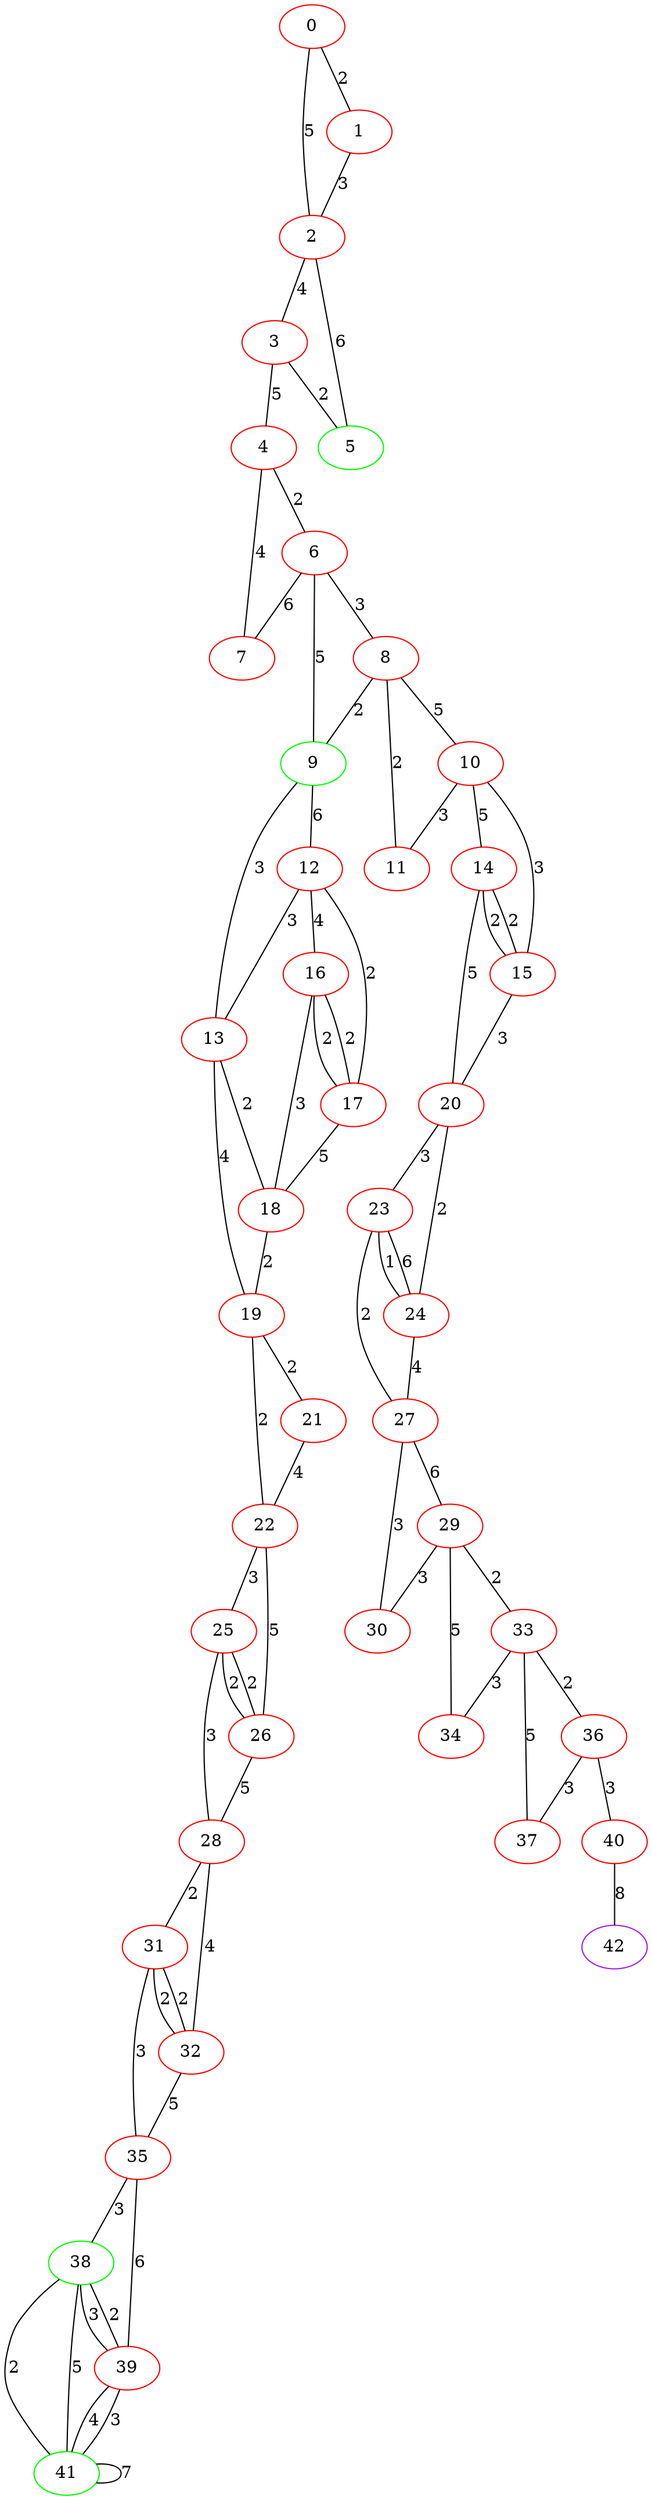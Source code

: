 graph "" {
0 [color=red, weight=1];
1 [color=red, weight=1];
2 [color=red, weight=1];
3 [color=red, weight=1];
4 [color=red, weight=1];
5 [color=green, weight=2];
6 [color=red, weight=1];
7 [color=red, weight=1];
8 [color=red, weight=1];
9 [color=green, weight=2];
10 [color=red, weight=1];
11 [color=red, weight=1];
12 [color=red, weight=1];
13 [color=red, weight=1];
14 [color=red, weight=1];
15 [color=red, weight=1];
16 [color=red, weight=1];
17 [color=red, weight=1];
18 [color=red, weight=1];
19 [color=red, weight=1];
20 [color=red, weight=1];
21 [color=red, weight=1];
22 [color=red, weight=1];
23 [color=red, weight=1];
24 [color=red, weight=1];
25 [color=red, weight=1];
26 [color=red, weight=1];
27 [color=red, weight=1];
28 [color=red, weight=1];
29 [color=red, weight=1];
30 [color=red, weight=1];
31 [color=red, weight=1];
32 [color=red, weight=1];
33 [color=red, weight=1];
34 [color=red, weight=1];
35 [color=red, weight=1];
36 [color=red, weight=1];
37 [color=red, weight=1];
38 [color=green, weight=2];
39 [color=red, weight=1];
40 [color=red, weight=1];
41 [color=green, weight=2];
42 [color=purple, weight=4];
0 -- 1  [key=0, label=2];
0 -- 2  [key=0, label=5];
1 -- 2  [key=0, label=3];
2 -- 3  [key=0, label=4];
2 -- 5  [key=0, label=6];
3 -- 4  [key=0, label=5];
3 -- 5  [key=0, label=2];
4 -- 6  [key=0, label=2];
4 -- 7  [key=0, label=4];
6 -- 8  [key=0, label=3];
6 -- 9  [key=0, label=5];
6 -- 7  [key=0, label=6];
8 -- 9  [key=0, label=2];
8 -- 10  [key=0, label=5];
8 -- 11  [key=0, label=2];
9 -- 12  [key=0, label=6];
9 -- 13  [key=0, label=3];
10 -- 11  [key=0, label=3];
10 -- 14  [key=0, label=5];
10 -- 15  [key=0, label=3];
12 -- 16  [key=0, label=4];
12 -- 13  [key=0, label=3];
12 -- 17  [key=0, label=2];
13 -- 18  [key=0, label=2];
13 -- 19  [key=0, label=4];
14 -- 20  [key=0, label=5];
14 -- 15  [key=0, label=2];
14 -- 15  [key=1, label=2];
15 -- 20  [key=0, label=3];
16 -- 17  [key=0, label=2];
16 -- 17  [key=1, label=2];
16 -- 18  [key=0, label=3];
17 -- 18  [key=0, label=5];
18 -- 19  [key=0, label=2];
19 -- 21  [key=0, label=2];
19 -- 22  [key=0, label=2];
20 -- 24  [key=0, label=2];
20 -- 23  [key=0, label=3];
21 -- 22  [key=0, label=4];
22 -- 25  [key=0, label=3];
22 -- 26  [key=0, label=5];
23 -- 24  [key=0, label=1];
23 -- 24  [key=1, label=6];
23 -- 27  [key=0, label=2];
24 -- 27  [key=0, label=4];
25 -- 26  [key=0, label=2];
25 -- 26  [key=1, label=2];
25 -- 28  [key=0, label=3];
26 -- 28  [key=0, label=5];
27 -- 29  [key=0, label=6];
27 -- 30  [key=0, label=3];
28 -- 32  [key=0, label=4];
28 -- 31  [key=0, label=2];
29 -- 33  [key=0, label=2];
29 -- 34  [key=0, label=5];
29 -- 30  [key=0, label=3];
31 -- 32  [key=0, label=2];
31 -- 32  [key=1, label=2];
31 -- 35  [key=0, label=3];
32 -- 35  [key=0, label=5];
33 -- 34  [key=0, label=3];
33 -- 36  [key=0, label=2];
33 -- 37  [key=0, label=5];
35 -- 38  [key=0, label=3];
35 -- 39  [key=0, label=6];
36 -- 40  [key=0, label=3];
36 -- 37  [key=0, label=3];
38 -- 41  [key=0, label=2];
38 -- 41  [key=1, label=5];
38 -- 39  [key=0, label=3];
38 -- 39  [key=1, label=2];
39 -- 41  [key=0, label=4];
39 -- 41  [key=1, label=3];
40 -- 42  [key=0, label=8];
41 -- 41  [key=0, label=7];
}
